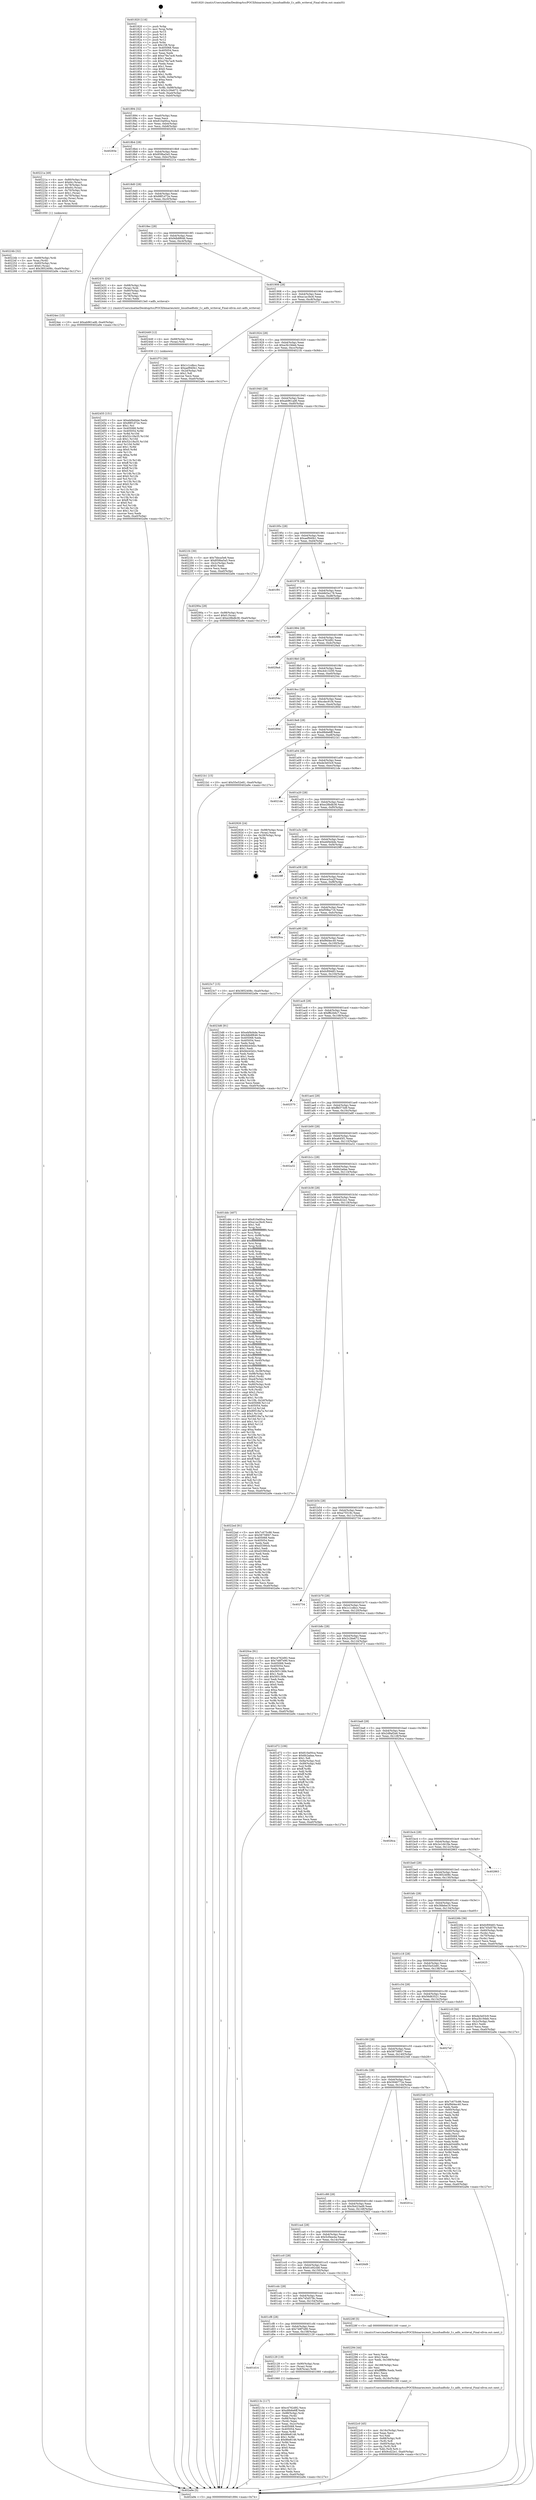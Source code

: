 digraph "0x401820" {
  label = "0x401820 (/mnt/c/Users/mathe/Desktop/tcc/POCII/binaries/extr_linuxfsadfsdir_f.c_adfs_writeval_Final-ollvm.out::main(0))"
  labelloc = "t"
  node[shape=record]

  Entry [label="",width=0.3,height=0.3,shape=circle,fillcolor=black,style=filled]
  "0x401894" [label="{
     0x401894 [32]\l
     | [instrs]\l
     &nbsp;&nbsp;0x401894 \<+6\>: mov -0xa0(%rbp),%eax\l
     &nbsp;&nbsp;0x40189a \<+2\>: mov %eax,%ecx\l
     &nbsp;&nbsp;0x40189c \<+6\>: sub $0x810a00ca,%ecx\l
     &nbsp;&nbsp;0x4018a2 \<+6\>: mov %eax,-0xb4(%rbp)\l
     &nbsp;&nbsp;0x4018a8 \<+6\>: mov %ecx,-0xb8(%rbp)\l
     &nbsp;&nbsp;0x4018ae \<+6\>: je 000000000040293e \<main+0x111e\>\l
  }"]
  "0x40293e" [label="{
     0x40293e\l
  }", style=dashed]
  "0x4018b4" [label="{
     0x4018b4 [28]\l
     | [instrs]\l
     &nbsp;&nbsp;0x4018b4 \<+5\>: jmp 00000000004018b9 \<main+0x99\>\l
     &nbsp;&nbsp;0x4018b9 \<+6\>: mov -0xb4(%rbp),%eax\l
     &nbsp;&nbsp;0x4018bf \<+5\>: sub $0x859ba5a5,%eax\l
     &nbsp;&nbsp;0x4018c4 \<+6\>: mov %eax,-0xbc(%rbp)\l
     &nbsp;&nbsp;0x4018ca \<+6\>: je 000000000040221a \<main+0x9fa\>\l
  }"]
  Exit [label="",width=0.3,height=0.3,shape=circle,fillcolor=black,style=filled,peripheries=2]
  "0x40221a" [label="{
     0x40221a [49]\l
     | [instrs]\l
     &nbsp;&nbsp;0x40221a \<+4\>: mov -0x80(%rbp),%rax\l
     &nbsp;&nbsp;0x40221e \<+6\>: movl $0x64,(%rax)\l
     &nbsp;&nbsp;0x402224 \<+4\>: mov -0x78(%rbp),%rax\l
     &nbsp;&nbsp;0x402228 \<+6\>: movl $0x64,(%rax)\l
     &nbsp;&nbsp;0x40222e \<+4\>: mov -0x70(%rbp),%rax\l
     &nbsp;&nbsp;0x402232 \<+6\>: movl $0x1,(%rax)\l
     &nbsp;&nbsp;0x402238 \<+4\>: mov -0x70(%rbp),%rax\l
     &nbsp;&nbsp;0x40223c \<+3\>: movslq (%rax),%rax\l
     &nbsp;&nbsp;0x40223f \<+4\>: shl $0x0,%rax\l
     &nbsp;&nbsp;0x402243 \<+3\>: mov %rax,%rdi\l
     &nbsp;&nbsp;0x402246 \<+5\>: call 0000000000401050 \<malloc@plt\>\l
     | [calls]\l
     &nbsp;&nbsp;0x401050 \{1\} (unknown)\l
  }"]
  "0x4018d0" [label="{
     0x4018d0 [28]\l
     | [instrs]\l
     &nbsp;&nbsp;0x4018d0 \<+5\>: jmp 00000000004018d5 \<main+0xb5\>\l
     &nbsp;&nbsp;0x4018d5 \<+6\>: mov -0xb4(%rbp),%eax\l
     &nbsp;&nbsp;0x4018db \<+5\>: sub $0x88f1d72e,%eax\l
     &nbsp;&nbsp;0x4018e0 \<+6\>: mov %eax,-0xc0(%rbp)\l
     &nbsp;&nbsp;0x4018e6 \<+6\>: je 00000000004024ec \<main+0xccc\>\l
  }"]
  "0x402455" [label="{
     0x402455 [151]\l
     | [instrs]\l
     &nbsp;&nbsp;0x402455 \<+5\>: mov $0xebf4d4de,%edx\l
     &nbsp;&nbsp;0x40245a \<+5\>: mov $0x88f1d72e,%esi\l
     &nbsp;&nbsp;0x40245f \<+2\>: mov $0x1,%cl\l
     &nbsp;&nbsp;0x402461 \<+8\>: mov 0x405068,%r8d\l
     &nbsp;&nbsp;0x402469 \<+8\>: mov 0x405054,%r9d\l
     &nbsp;&nbsp;0x402471 \<+3\>: mov %r8d,%r10d\l
     &nbsp;&nbsp;0x402474 \<+7\>: sub $0x52c18a35,%r10d\l
     &nbsp;&nbsp;0x40247b \<+4\>: sub $0x1,%r10d\l
     &nbsp;&nbsp;0x40247f \<+7\>: add $0x52c18a35,%r10d\l
     &nbsp;&nbsp;0x402486 \<+4\>: imul %r10d,%r8d\l
     &nbsp;&nbsp;0x40248a \<+4\>: and $0x1,%r8d\l
     &nbsp;&nbsp;0x40248e \<+4\>: cmp $0x0,%r8d\l
     &nbsp;&nbsp;0x402492 \<+4\>: sete %r11b\l
     &nbsp;&nbsp;0x402496 \<+4\>: cmp $0xa,%r9d\l
     &nbsp;&nbsp;0x40249a \<+3\>: setl %bl\l
     &nbsp;&nbsp;0x40249d \<+3\>: mov %r11b,%r14b\l
     &nbsp;&nbsp;0x4024a0 \<+4\>: xor $0xff,%r14b\l
     &nbsp;&nbsp;0x4024a4 \<+3\>: mov %bl,%r15b\l
     &nbsp;&nbsp;0x4024a7 \<+4\>: xor $0xff,%r15b\l
     &nbsp;&nbsp;0x4024ab \<+3\>: xor $0x0,%cl\l
     &nbsp;&nbsp;0x4024ae \<+3\>: mov %r14b,%r12b\l
     &nbsp;&nbsp;0x4024b1 \<+4\>: and $0x0,%r12b\l
     &nbsp;&nbsp;0x4024b5 \<+3\>: and %cl,%r11b\l
     &nbsp;&nbsp;0x4024b8 \<+3\>: mov %r15b,%r13b\l
     &nbsp;&nbsp;0x4024bb \<+4\>: and $0x0,%r13b\l
     &nbsp;&nbsp;0x4024bf \<+2\>: and %cl,%bl\l
     &nbsp;&nbsp;0x4024c1 \<+3\>: or %r11b,%r12b\l
     &nbsp;&nbsp;0x4024c4 \<+3\>: or %bl,%r13b\l
     &nbsp;&nbsp;0x4024c7 \<+3\>: xor %r13b,%r12b\l
     &nbsp;&nbsp;0x4024ca \<+3\>: or %r15b,%r14b\l
     &nbsp;&nbsp;0x4024cd \<+4\>: xor $0xff,%r14b\l
     &nbsp;&nbsp;0x4024d1 \<+3\>: or $0x0,%cl\l
     &nbsp;&nbsp;0x4024d4 \<+3\>: and %cl,%r14b\l
     &nbsp;&nbsp;0x4024d7 \<+3\>: or %r14b,%r12b\l
     &nbsp;&nbsp;0x4024da \<+4\>: test $0x1,%r12b\l
     &nbsp;&nbsp;0x4024de \<+3\>: cmovne %esi,%edx\l
     &nbsp;&nbsp;0x4024e1 \<+6\>: mov %edx,-0xa0(%rbp)\l
     &nbsp;&nbsp;0x4024e7 \<+5\>: jmp 0000000000402a9e \<main+0x127e\>\l
  }"]
  "0x4024ec" [label="{
     0x4024ec [15]\l
     | [instrs]\l
     &nbsp;&nbsp;0x4024ec \<+10\>: movl $0xab961ad6,-0xa0(%rbp)\l
     &nbsp;&nbsp;0x4024f6 \<+5\>: jmp 0000000000402a9e \<main+0x127e\>\l
  }"]
  "0x4018ec" [label="{
     0x4018ec [28]\l
     | [instrs]\l
     &nbsp;&nbsp;0x4018ec \<+5\>: jmp 00000000004018f1 \<main+0xd1\>\l
     &nbsp;&nbsp;0x4018f1 \<+6\>: mov -0xb4(%rbp),%eax\l
     &nbsp;&nbsp;0x4018f7 \<+5\>: sub $0x9db8f646,%eax\l
     &nbsp;&nbsp;0x4018fc \<+6\>: mov %eax,-0xc4(%rbp)\l
     &nbsp;&nbsp;0x401902 \<+6\>: je 0000000000402431 \<main+0xc11\>\l
  }"]
  "0x402449" [label="{
     0x402449 [12]\l
     | [instrs]\l
     &nbsp;&nbsp;0x402449 \<+4\>: mov -0x68(%rbp),%rax\l
     &nbsp;&nbsp;0x40244d \<+3\>: mov (%rax),%rdi\l
     &nbsp;&nbsp;0x402450 \<+5\>: call 0000000000401030 \<free@plt\>\l
     | [calls]\l
     &nbsp;&nbsp;0x401030 \{1\} (unknown)\l
  }"]
  "0x402431" [label="{
     0x402431 [24]\l
     | [instrs]\l
     &nbsp;&nbsp;0x402431 \<+4\>: mov -0x68(%rbp),%rax\l
     &nbsp;&nbsp;0x402435 \<+3\>: mov (%rax),%rdi\l
     &nbsp;&nbsp;0x402438 \<+4\>: mov -0x80(%rbp),%rax\l
     &nbsp;&nbsp;0x40243c \<+2\>: mov (%rax),%esi\l
     &nbsp;&nbsp;0x40243e \<+4\>: mov -0x78(%rbp),%rax\l
     &nbsp;&nbsp;0x402442 \<+2\>: mov (%rax),%edx\l
     &nbsp;&nbsp;0x402444 \<+5\>: call 00000000004013e0 \<adfs_writeval\>\l
     | [calls]\l
     &nbsp;&nbsp;0x4013e0 \{1\} (/mnt/c/Users/mathe/Desktop/tcc/POCII/binaries/extr_linuxfsadfsdir_f.c_adfs_writeval_Final-ollvm.out::adfs_writeval)\l
  }"]
  "0x401908" [label="{
     0x401908 [28]\l
     | [instrs]\l
     &nbsp;&nbsp;0x401908 \<+5\>: jmp 000000000040190d \<main+0xed\>\l
     &nbsp;&nbsp;0x40190d \<+6\>: mov -0xb4(%rbp),%eax\l
     &nbsp;&nbsp;0x401913 \<+5\>: sub $0xa1ac3bc6,%eax\l
     &nbsp;&nbsp;0x401918 \<+6\>: mov %eax,-0xc8(%rbp)\l
     &nbsp;&nbsp;0x40191e \<+6\>: je 0000000000401f73 \<main+0x753\>\l
  }"]
  "0x4022c0" [label="{
     0x4022c0 [45]\l
     | [instrs]\l
     &nbsp;&nbsp;0x4022c0 \<+6\>: mov -0x16c(%rbp),%ecx\l
     &nbsp;&nbsp;0x4022c6 \<+3\>: imul %eax,%ecx\l
     &nbsp;&nbsp;0x4022c9 \<+3\>: mov %cl,%dil\l
     &nbsp;&nbsp;0x4022cc \<+4\>: mov -0x68(%rbp),%r8\l
     &nbsp;&nbsp;0x4022d0 \<+3\>: mov (%r8),%r8\l
     &nbsp;&nbsp;0x4022d3 \<+4\>: mov -0x60(%rbp),%r9\l
     &nbsp;&nbsp;0x4022d7 \<+3\>: movslq (%r9),%r9\l
     &nbsp;&nbsp;0x4022da \<+4\>: mov %dil,(%r8,%r9,1)\l
     &nbsp;&nbsp;0x4022de \<+10\>: movl $0x9cd22e1,-0xa0(%rbp)\l
     &nbsp;&nbsp;0x4022e8 \<+5\>: jmp 0000000000402a9e \<main+0x127e\>\l
  }"]
  "0x401f73" [label="{
     0x401f73 [30]\l
     | [instrs]\l
     &nbsp;&nbsp;0x401f73 \<+5\>: mov $0x1c1cdbcc,%eax\l
     &nbsp;&nbsp;0x401f78 \<+5\>: mov $0xaef940b1,%ecx\l
     &nbsp;&nbsp;0x401f7d \<+3\>: mov -0x2d(%rbp),%dl\l
     &nbsp;&nbsp;0x401f80 \<+3\>: test $0x1,%dl\l
     &nbsp;&nbsp;0x401f83 \<+3\>: cmovne %ecx,%eax\l
     &nbsp;&nbsp;0x401f86 \<+6\>: mov %eax,-0xa0(%rbp)\l
     &nbsp;&nbsp;0x401f8c \<+5\>: jmp 0000000000402a9e \<main+0x127e\>\l
  }"]
  "0x401924" [label="{
     0x401924 [28]\l
     | [instrs]\l
     &nbsp;&nbsp;0x401924 \<+5\>: jmp 0000000000401929 \<main+0x109\>\l
     &nbsp;&nbsp;0x401929 \<+6\>: mov -0xb4(%rbp),%eax\l
     &nbsp;&nbsp;0x40192f \<+5\>: sub $0xa3b19deb,%eax\l
     &nbsp;&nbsp;0x401934 \<+6\>: mov %eax,-0xcc(%rbp)\l
     &nbsp;&nbsp;0x40193a \<+6\>: je 00000000004021fc \<main+0x9dc\>\l
  }"]
  "0x402294" [label="{
     0x402294 [44]\l
     | [instrs]\l
     &nbsp;&nbsp;0x402294 \<+2\>: xor %ecx,%ecx\l
     &nbsp;&nbsp;0x402296 \<+5\>: mov $0x2,%edx\l
     &nbsp;&nbsp;0x40229b \<+6\>: mov %edx,-0x168(%rbp)\l
     &nbsp;&nbsp;0x4022a1 \<+1\>: cltd\l
     &nbsp;&nbsp;0x4022a2 \<+6\>: mov -0x168(%rbp),%esi\l
     &nbsp;&nbsp;0x4022a8 \<+2\>: idiv %esi\l
     &nbsp;&nbsp;0x4022aa \<+6\>: imul $0xfffffffe,%edx,%edx\l
     &nbsp;&nbsp;0x4022b0 \<+3\>: sub $0x1,%ecx\l
     &nbsp;&nbsp;0x4022b3 \<+2\>: sub %ecx,%edx\l
     &nbsp;&nbsp;0x4022b5 \<+6\>: mov %edx,-0x16c(%rbp)\l
     &nbsp;&nbsp;0x4022bb \<+5\>: call 0000000000401160 \<next_i\>\l
     | [calls]\l
     &nbsp;&nbsp;0x401160 \{1\} (/mnt/c/Users/mathe/Desktop/tcc/POCII/binaries/extr_linuxfsadfsdir_f.c_adfs_writeval_Final-ollvm.out::next_i)\l
  }"]
  "0x4021fc" [label="{
     0x4021fc [30]\l
     | [instrs]\l
     &nbsp;&nbsp;0x4021fc \<+5\>: mov $0x7bbca5e6,%eax\l
     &nbsp;&nbsp;0x402201 \<+5\>: mov $0x859ba5a5,%ecx\l
     &nbsp;&nbsp;0x402206 \<+3\>: mov -0x2c(%rbp),%edx\l
     &nbsp;&nbsp;0x402209 \<+3\>: cmp $0x0,%edx\l
     &nbsp;&nbsp;0x40220c \<+3\>: cmove %ecx,%eax\l
     &nbsp;&nbsp;0x40220f \<+6\>: mov %eax,-0xa0(%rbp)\l
     &nbsp;&nbsp;0x402215 \<+5\>: jmp 0000000000402a9e \<main+0x127e\>\l
  }"]
  "0x401940" [label="{
     0x401940 [28]\l
     | [instrs]\l
     &nbsp;&nbsp;0x401940 \<+5\>: jmp 0000000000401945 \<main+0x125\>\l
     &nbsp;&nbsp;0x401945 \<+6\>: mov -0xb4(%rbp),%eax\l
     &nbsp;&nbsp;0x40194b \<+5\>: sub $0xab961ad6,%eax\l
     &nbsp;&nbsp;0x401950 \<+6\>: mov %eax,-0xd0(%rbp)\l
     &nbsp;&nbsp;0x401956 \<+6\>: je 000000000040290a \<main+0x10ea\>\l
  }"]
  "0x40224b" [label="{
     0x40224b [32]\l
     | [instrs]\l
     &nbsp;&nbsp;0x40224b \<+4\>: mov -0x68(%rbp),%rdi\l
     &nbsp;&nbsp;0x40224f \<+3\>: mov %rax,(%rdi)\l
     &nbsp;&nbsp;0x402252 \<+4\>: mov -0x60(%rbp),%rax\l
     &nbsp;&nbsp;0x402256 \<+6\>: movl $0x0,(%rax)\l
     &nbsp;&nbsp;0x40225c \<+10\>: movl $0x3852408c,-0xa0(%rbp)\l
     &nbsp;&nbsp;0x402266 \<+5\>: jmp 0000000000402a9e \<main+0x127e\>\l
  }"]
  "0x40290a" [label="{
     0x40290a [28]\l
     | [instrs]\l
     &nbsp;&nbsp;0x40290a \<+7\>: mov -0x98(%rbp),%rax\l
     &nbsp;&nbsp;0x402911 \<+6\>: movl $0x0,(%rax)\l
     &nbsp;&nbsp;0x402917 \<+10\>: movl $0xe28bdb38,-0xa0(%rbp)\l
     &nbsp;&nbsp;0x402921 \<+5\>: jmp 0000000000402a9e \<main+0x127e\>\l
  }"]
  "0x40195c" [label="{
     0x40195c [28]\l
     | [instrs]\l
     &nbsp;&nbsp;0x40195c \<+5\>: jmp 0000000000401961 \<main+0x141\>\l
     &nbsp;&nbsp;0x401961 \<+6\>: mov -0xb4(%rbp),%eax\l
     &nbsp;&nbsp;0x401967 \<+5\>: sub $0xaef940b1,%eax\l
     &nbsp;&nbsp;0x40196c \<+6\>: mov %eax,-0xd4(%rbp)\l
     &nbsp;&nbsp;0x401972 \<+6\>: je 0000000000401f91 \<main+0x771\>\l
  }"]
  "0x40213c" [label="{
     0x40213c [117]\l
     | [instrs]\l
     &nbsp;&nbsp;0x40213c \<+5\>: mov $0xc4762d92,%ecx\l
     &nbsp;&nbsp;0x402141 \<+5\>: mov $0xd9b6e6ff,%edx\l
     &nbsp;&nbsp;0x402146 \<+7\>: mov -0x88(%rbp),%rdi\l
     &nbsp;&nbsp;0x40214d \<+2\>: mov %eax,(%rdi)\l
     &nbsp;&nbsp;0x40214f \<+7\>: mov -0x88(%rbp),%rdi\l
     &nbsp;&nbsp;0x402156 \<+2\>: mov (%rdi),%eax\l
     &nbsp;&nbsp;0x402158 \<+3\>: mov %eax,-0x2c(%rbp)\l
     &nbsp;&nbsp;0x40215b \<+7\>: mov 0x405068,%eax\l
     &nbsp;&nbsp;0x402162 \<+7\>: mov 0x405054,%esi\l
     &nbsp;&nbsp;0x402169 \<+3\>: mov %eax,%r8d\l
     &nbsp;&nbsp;0x40216c \<+7\>: add $0x86e8146,%r8d\l
     &nbsp;&nbsp;0x402173 \<+4\>: sub $0x1,%r8d\l
     &nbsp;&nbsp;0x402177 \<+7\>: sub $0x86e8146,%r8d\l
     &nbsp;&nbsp;0x40217e \<+4\>: imul %r8d,%eax\l
     &nbsp;&nbsp;0x402182 \<+3\>: and $0x1,%eax\l
     &nbsp;&nbsp;0x402185 \<+3\>: cmp $0x0,%eax\l
     &nbsp;&nbsp;0x402188 \<+4\>: sete %r9b\l
     &nbsp;&nbsp;0x40218c \<+3\>: cmp $0xa,%esi\l
     &nbsp;&nbsp;0x40218f \<+4\>: setl %r10b\l
     &nbsp;&nbsp;0x402193 \<+3\>: mov %r9b,%r11b\l
     &nbsp;&nbsp;0x402196 \<+3\>: and %r10b,%r11b\l
     &nbsp;&nbsp;0x402199 \<+3\>: xor %r10b,%r9b\l
     &nbsp;&nbsp;0x40219c \<+3\>: or %r9b,%r11b\l
     &nbsp;&nbsp;0x40219f \<+4\>: test $0x1,%r11b\l
     &nbsp;&nbsp;0x4021a3 \<+3\>: cmovne %edx,%ecx\l
     &nbsp;&nbsp;0x4021a6 \<+6\>: mov %ecx,-0xa0(%rbp)\l
     &nbsp;&nbsp;0x4021ac \<+5\>: jmp 0000000000402a9e \<main+0x127e\>\l
  }"]
  "0x401f91" [label="{
     0x401f91\l
  }", style=dashed]
  "0x401978" [label="{
     0x401978 [28]\l
     | [instrs]\l
     &nbsp;&nbsp;0x401978 \<+5\>: jmp 000000000040197d \<main+0x15d\>\l
     &nbsp;&nbsp;0x40197d \<+6\>: mov -0xb4(%rbp),%eax\l
     &nbsp;&nbsp;0x401983 \<+5\>: sub $0xb8d3a178,%eax\l
     &nbsp;&nbsp;0x401988 \<+6\>: mov %eax,-0xd8(%rbp)\l
     &nbsp;&nbsp;0x40198e \<+6\>: je 00000000004028fb \<main+0x10db\>\l
  }"]
  "0x401d14" [label="{
     0x401d14\l
  }", style=dashed]
  "0x4028fb" [label="{
     0x4028fb\l
  }", style=dashed]
  "0x401994" [label="{
     0x401994 [28]\l
     | [instrs]\l
     &nbsp;&nbsp;0x401994 \<+5\>: jmp 0000000000401999 \<main+0x179\>\l
     &nbsp;&nbsp;0x401999 \<+6\>: mov -0xb4(%rbp),%eax\l
     &nbsp;&nbsp;0x40199f \<+5\>: sub $0xc4762d92,%eax\l
     &nbsp;&nbsp;0x4019a4 \<+6\>: mov %eax,-0xdc(%rbp)\l
     &nbsp;&nbsp;0x4019aa \<+6\>: je 00000000004029a4 \<main+0x1184\>\l
  }"]
  "0x402129" [label="{
     0x402129 [19]\l
     | [instrs]\l
     &nbsp;&nbsp;0x402129 \<+7\>: mov -0x90(%rbp),%rax\l
     &nbsp;&nbsp;0x402130 \<+3\>: mov (%rax),%rax\l
     &nbsp;&nbsp;0x402133 \<+4\>: mov 0x8(%rax),%rdi\l
     &nbsp;&nbsp;0x402137 \<+5\>: call 0000000000401060 \<atoi@plt\>\l
     | [calls]\l
     &nbsp;&nbsp;0x401060 \{1\} (unknown)\l
  }"]
  "0x4029a4" [label="{
     0x4029a4\l
  }", style=dashed]
  "0x4019b0" [label="{
     0x4019b0 [28]\l
     | [instrs]\l
     &nbsp;&nbsp;0x4019b0 \<+5\>: jmp 00000000004019b5 \<main+0x195\>\l
     &nbsp;&nbsp;0x4019b5 \<+6\>: mov -0xb4(%rbp),%eax\l
     &nbsp;&nbsp;0x4019bb \<+5\>: sub $0xcb413200,%eax\l
     &nbsp;&nbsp;0x4019c0 \<+6\>: mov %eax,-0xe0(%rbp)\l
     &nbsp;&nbsp;0x4019c6 \<+6\>: je 000000000040254c \<main+0xd2c\>\l
  }"]
  "0x401cf8" [label="{
     0x401cf8 [28]\l
     | [instrs]\l
     &nbsp;&nbsp;0x401cf8 \<+5\>: jmp 0000000000401cfd \<main+0x4dd\>\l
     &nbsp;&nbsp;0x401cfd \<+6\>: mov -0xb4(%rbp),%eax\l
     &nbsp;&nbsp;0x401d03 \<+5\>: sub $0x748f7e90,%eax\l
     &nbsp;&nbsp;0x401d08 \<+6\>: mov %eax,-0x158(%rbp)\l
     &nbsp;&nbsp;0x401d0e \<+6\>: je 0000000000402129 \<main+0x909\>\l
  }"]
  "0x40254c" [label="{
     0x40254c\l
  }", style=dashed]
  "0x4019cc" [label="{
     0x4019cc [28]\l
     | [instrs]\l
     &nbsp;&nbsp;0x4019cc \<+5\>: jmp 00000000004019d1 \<main+0x1b1\>\l
     &nbsp;&nbsp;0x4019d1 \<+6\>: mov -0xb4(%rbp),%eax\l
     &nbsp;&nbsp;0x4019d7 \<+5\>: sub $0xcdec91f4,%eax\l
     &nbsp;&nbsp;0x4019dc \<+6\>: mov %eax,-0xe4(%rbp)\l
     &nbsp;&nbsp;0x4019e2 \<+6\>: je 000000000040280d \<main+0xfed\>\l
  }"]
  "0x40228f" [label="{
     0x40228f [5]\l
     | [instrs]\l
     &nbsp;&nbsp;0x40228f \<+5\>: call 0000000000401160 \<next_i\>\l
     | [calls]\l
     &nbsp;&nbsp;0x401160 \{1\} (/mnt/c/Users/mathe/Desktop/tcc/POCII/binaries/extr_linuxfsadfsdir_f.c_adfs_writeval_Final-ollvm.out::next_i)\l
  }"]
  "0x40280d" [label="{
     0x40280d\l
  }", style=dashed]
  "0x4019e8" [label="{
     0x4019e8 [28]\l
     | [instrs]\l
     &nbsp;&nbsp;0x4019e8 \<+5\>: jmp 00000000004019ed \<main+0x1cd\>\l
     &nbsp;&nbsp;0x4019ed \<+6\>: mov -0xb4(%rbp),%eax\l
     &nbsp;&nbsp;0x4019f3 \<+5\>: sub $0xd9b6e6ff,%eax\l
     &nbsp;&nbsp;0x4019f8 \<+6\>: mov %eax,-0xe8(%rbp)\l
     &nbsp;&nbsp;0x4019fe \<+6\>: je 00000000004021b1 \<main+0x991\>\l
  }"]
  "0x401cdc" [label="{
     0x401cdc [28]\l
     | [instrs]\l
     &nbsp;&nbsp;0x401cdc \<+5\>: jmp 0000000000401ce1 \<main+0x4c1\>\l
     &nbsp;&nbsp;0x401ce1 \<+6\>: mov -0xb4(%rbp),%eax\l
     &nbsp;&nbsp;0x401ce7 \<+5\>: sub $0x745d578c,%eax\l
     &nbsp;&nbsp;0x401cec \<+6\>: mov %eax,-0x154(%rbp)\l
     &nbsp;&nbsp;0x401cf2 \<+6\>: je 000000000040228f \<main+0xa6f\>\l
  }"]
  "0x4021b1" [label="{
     0x4021b1 [15]\l
     | [instrs]\l
     &nbsp;&nbsp;0x4021b1 \<+10\>: movl $0x55e52e81,-0xa0(%rbp)\l
     &nbsp;&nbsp;0x4021bb \<+5\>: jmp 0000000000402a9e \<main+0x127e\>\l
  }"]
  "0x401a04" [label="{
     0x401a04 [28]\l
     | [instrs]\l
     &nbsp;&nbsp;0x401a04 \<+5\>: jmp 0000000000401a09 \<main+0x1e9\>\l
     &nbsp;&nbsp;0x401a09 \<+6\>: mov -0xb4(%rbp),%eax\l
     &nbsp;&nbsp;0x401a0f \<+5\>: sub $0xde3e03c9,%eax\l
     &nbsp;&nbsp;0x401a14 \<+6\>: mov %eax,-0xec(%rbp)\l
     &nbsp;&nbsp;0x401a1a \<+6\>: je 00000000004021de \<main+0x9be\>\l
  }"]
  "0x402a5c" [label="{
     0x402a5c\l
  }", style=dashed]
  "0x4021de" [label="{
     0x4021de\l
  }", style=dashed]
  "0x401a20" [label="{
     0x401a20 [28]\l
     | [instrs]\l
     &nbsp;&nbsp;0x401a20 \<+5\>: jmp 0000000000401a25 \<main+0x205\>\l
     &nbsp;&nbsp;0x401a25 \<+6\>: mov -0xb4(%rbp),%eax\l
     &nbsp;&nbsp;0x401a2b \<+5\>: sub $0xe28bdb38,%eax\l
     &nbsp;&nbsp;0x401a30 \<+6\>: mov %eax,-0xf0(%rbp)\l
     &nbsp;&nbsp;0x401a36 \<+6\>: je 0000000000402926 \<main+0x1106\>\l
  }"]
  "0x401cc0" [label="{
     0x401cc0 [28]\l
     | [instrs]\l
     &nbsp;&nbsp;0x401cc0 \<+5\>: jmp 0000000000401cc5 \<main+0x4a5\>\l
     &nbsp;&nbsp;0x401cc5 \<+6\>: mov -0xb4(%rbp),%eax\l
     &nbsp;&nbsp;0x401ccb \<+5\>: sub $0x61e92cb8,%eax\l
     &nbsp;&nbsp;0x401cd0 \<+6\>: mov %eax,-0x150(%rbp)\l
     &nbsp;&nbsp;0x401cd6 \<+6\>: je 0000000000402a5c \<main+0x123c\>\l
  }"]
  "0x402926" [label="{
     0x402926 [24]\l
     | [instrs]\l
     &nbsp;&nbsp;0x402926 \<+7\>: mov -0x98(%rbp),%rax\l
     &nbsp;&nbsp;0x40292d \<+2\>: mov (%rax),%eax\l
     &nbsp;&nbsp;0x40292f \<+4\>: lea -0x28(%rbp),%rsp\l
     &nbsp;&nbsp;0x402933 \<+1\>: pop %rbx\l
     &nbsp;&nbsp;0x402934 \<+2\>: pop %r12\l
     &nbsp;&nbsp;0x402936 \<+2\>: pop %r13\l
     &nbsp;&nbsp;0x402938 \<+2\>: pop %r14\l
     &nbsp;&nbsp;0x40293a \<+2\>: pop %r15\l
     &nbsp;&nbsp;0x40293c \<+1\>: pop %rbp\l
     &nbsp;&nbsp;0x40293d \<+1\>: ret\l
  }"]
  "0x401a3c" [label="{
     0x401a3c [28]\l
     | [instrs]\l
     &nbsp;&nbsp;0x401a3c \<+5\>: jmp 0000000000401a41 \<main+0x221\>\l
     &nbsp;&nbsp;0x401a41 \<+6\>: mov -0xb4(%rbp),%eax\l
     &nbsp;&nbsp;0x401a47 \<+5\>: sub $0xebf4d4de,%eax\l
     &nbsp;&nbsp;0x401a4c \<+6\>: mov %eax,-0xf4(%rbp)\l
     &nbsp;&nbsp;0x401a52 \<+6\>: je 00000000004029ff \<main+0x11df\>\l
  }"]
  "0x4026d9" [label="{
     0x4026d9\l
  }", style=dashed]
  "0x4029ff" [label="{
     0x4029ff\l
  }", style=dashed]
  "0x401a58" [label="{
     0x401a58 [28]\l
     | [instrs]\l
     &nbsp;&nbsp;0x401a58 \<+5\>: jmp 0000000000401a5d \<main+0x23d\>\l
     &nbsp;&nbsp;0x401a5d \<+6\>: mov -0xb4(%rbp),%eax\l
     &nbsp;&nbsp;0x401a63 \<+5\>: sub $0xeca3ca2f,%eax\l
     &nbsp;&nbsp;0x401a68 \<+6\>: mov %eax,-0xf8(%rbp)\l
     &nbsp;&nbsp;0x401a6e \<+6\>: je 00000000004024fb \<main+0xcdb\>\l
  }"]
  "0x401ca4" [label="{
     0x401ca4 [28]\l
     | [instrs]\l
     &nbsp;&nbsp;0x401ca4 \<+5\>: jmp 0000000000401ca9 \<main+0x489\>\l
     &nbsp;&nbsp;0x401ca9 \<+6\>: mov -0xb4(%rbp),%eax\l
     &nbsp;&nbsp;0x401caf \<+5\>: sub $0x5cf4ee4a,%eax\l
     &nbsp;&nbsp;0x401cb4 \<+6\>: mov %eax,-0x14c(%rbp)\l
     &nbsp;&nbsp;0x401cba \<+6\>: je 00000000004026d9 \<main+0xeb9\>\l
  }"]
  "0x4024fb" [label="{
     0x4024fb\l
  }", style=dashed]
  "0x401a74" [label="{
     0x401a74 [28]\l
     | [instrs]\l
     &nbsp;&nbsp;0x401a74 \<+5\>: jmp 0000000000401a79 \<main+0x259\>\l
     &nbsp;&nbsp;0x401a79 \<+6\>: mov -0xb4(%rbp),%eax\l
     &nbsp;&nbsp;0x401a7f \<+5\>: sub $0xf59ba716,%eax\l
     &nbsp;&nbsp;0x401a84 \<+6\>: mov %eax,-0xfc(%rbp)\l
     &nbsp;&nbsp;0x401a8a \<+6\>: je 00000000004025ca \<main+0xdaa\>\l
  }"]
  "0x402983" [label="{
     0x402983\l
  }", style=dashed]
  "0x4025ca" [label="{
     0x4025ca\l
  }", style=dashed]
  "0x401a90" [label="{
     0x401a90 [28]\l
     | [instrs]\l
     &nbsp;&nbsp;0x401a90 \<+5\>: jmp 0000000000401a95 \<main+0x275\>\l
     &nbsp;&nbsp;0x401a95 \<+6\>: mov -0xb4(%rbp),%eax\l
     &nbsp;&nbsp;0x401a9b \<+5\>: sub $0xf9d4ec40,%eax\l
     &nbsp;&nbsp;0x401aa0 \<+6\>: mov %eax,-0x100(%rbp)\l
     &nbsp;&nbsp;0x401aa6 \<+6\>: je 00000000004023c7 \<main+0xba7\>\l
  }"]
  "0x401c88" [label="{
     0x401c88 [28]\l
     | [instrs]\l
     &nbsp;&nbsp;0x401c88 \<+5\>: jmp 0000000000401c8d \<main+0x46d\>\l
     &nbsp;&nbsp;0x401c8d \<+6\>: mov -0xb4(%rbp),%eax\l
     &nbsp;&nbsp;0x401c93 \<+5\>: sub $0x5b423ad9,%eax\l
     &nbsp;&nbsp;0x401c98 \<+6\>: mov %eax,-0x148(%rbp)\l
     &nbsp;&nbsp;0x401c9e \<+6\>: je 0000000000402983 \<main+0x1163\>\l
  }"]
  "0x4023c7" [label="{
     0x4023c7 [15]\l
     | [instrs]\l
     &nbsp;&nbsp;0x4023c7 \<+10\>: movl $0x3852408c,-0xa0(%rbp)\l
     &nbsp;&nbsp;0x4023d1 \<+5\>: jmp 0000000000402a9e \<main+0x127e\>\l
  }"]
  "0x401aac" [label="{
     0x401aac [28]\l
     | [instrs]\l
     &nbsp;&nbsp;0x401aac \<+5\>: jmp 0000000000401ab1 \<main+0x291\>\l
     &nbsp;&nbsp;0x401ab1 \<+6\>: mov -0xb4(%rbp),%eax\l
     &nbsp;&nbsp;0x401ab7 \<+5\>: sub $0xfcf09483,%eax\l
     &nbsp;&nbsp;0x401abc \<+6\>: mov %eax,-0x104(%rbp)\l
     &nbsp;&nbsp;0x401ac2 \<+6\>: je 00000000004023d6 \<main+0xbb6\>\l
  }"]
  "0x40201a" [label="{
     0x40201a\l
  }", style=dashed]
  "0x4023d6" [label="{
     0x4023d6 [91]\l
     | [instrs]\l
     &nbsp;&nbsp;0x4023d6 \<+5\>: mov $0xebf4d4de,%eax\l
     &nbsp;&nbsp;0x4023db \<+5\>: mov $0x9db8f646,%ecx\l
     &nbsp;&nbsp;0x4023e0 \<+7\>: mov 0x405068,%edx\l
     &nbsp;&nbsp;0x4023e7 \<+7\>: mov 0x405054,%esi\l
     &nbsp;&nbsp;0x4023ee \<+2\>: mov %edx,%edi\l
     &nbsp;&nbsp;0x4023f0 \<+6\>: add $0x9dcb5d2c,%edi\l
     &nbsp;&nbsp;0x4023f6 \<+3\>: sub $0x1,%edi\l
     &nbsp;&nbsp;0x4023f9 \<+6\>: sub $0x9dcb5d2c,%edi\l
     &nbsp;&nbsp;0x4023ff \<+3\>: imul %edi,%edx\l
     &nbsp;&nbsp;0x402402 \<+3\>: and $0x1,%edx\l
     &nbsp;&nbsp;0x402405 \<+3\>: cmp $0x0,%edx\l
     &nbsp;&nbsp;0x402408 \<+4\>: sete %r8b\l
     &nbsp;&nbsp;0x40240c \<+3\>: cmp $0xa,%esi\l
     &nbsp;&nbsp;0x40240f \<+4\>: setl %r9b\l
     &nbsp;&nbsp;0x402413 \<+3\>: mov %r8b,%r10b\l
     &nbsp;&nbsp;0x402416 \<+3\>: and %r9b,%r10b\l
     &nbsp;&nbsp;0x402419 \<+3\>: xor %r9b,%r8b\l
     &nbsp;&nbsp;0x40241c \<+3\>: or %r8b,%r10b\l
     &nbsp;&nbsp;0x40241f \<+4\>: test $0x1,%r10b\l
     &nbsp;&nbsp;0x402423 \<+3\>: cmovne %ecx,%eax\l
     &nbsp;&nbsp;0x402426 \<+6\>: mov %eax,-0xa0(%rbp)\l
     &nbsp;&nbsp;0x40242c \<+5\>: jmp 0000000000402a9e \<main+0x127e\>\l
  }"]
  "0x401ac8" [label="{
     0x401ac8 [28]\l
     | [instrs]\l
     &nbsp;&nbsp;0x401ac8 \<+5\>: jmp 0000000000401acd \<main+0x2ad\>\l
     &nbsp;&nbsp;0x401acd \<+6\>: mov -0xb4(%rbp),%eax\l
     &nbsp;&nbsp;0x401ad3 \<+5\>: sub $0xffb2b6c7,%eax\l
     &nbsp;&nbsp;0x401ad8 \<+6\>: mov %eax,-0x108(%rbp)\l
     &nbsp;&nbsp;0x401ade \<+6\>: je 0000000000402570 \<main+0xd50\>\l
  }"]
  "0x401c6c" [label="{
     0x401c6c [28]\l
     | [instrs]\l
     &nbsp;&nbsp;0x401c6c \<+5\>: jmp 0000000000401c71 \<main+0x451\>\l
     &nbsp;&nbsp;0x401c71 \<+6\>: mov -0xb4(%rbp),%eax\l
     &nbsp;&nbsp;0x401c77 \<+5\>: sub $0x5946772e,%eax\l
     &nbsp;&nbsp;0x401c7c \<+6\>: mov %eax,-0x144(%rbp)\l
     &nbsp;&nbsp;0x401c82 \<+6\>: je 000000000040201a \<main+0x7fa\>\l
  }"]
  "0x402570" [label="{
     0x402570\l
  }", style=dashed]
  "0x401ae4" [label="{
     0x401ae4 [28]\l
     | [instrs]\l
     &nbsp;&nbsp;0x401ae4 \<+5\>: jmp 0000000000401ae9 \<main+0x2c9\>\l
     &nbsp;&nbsp;0x401ae9 \<+6\>: mov -0xb4(%rbp),%eax\l
     &nbsp;&nbsp;0x401aef \<+5\>: sub $0xffd373d9,%eax\l
     &nbsp;&nbsp;0x401af4 \<+6\>: mov %eax,-0x10c(%rbp)\l
     &nbsp;&nbsp;0x401afa \<+6\>: je 0000000000402a8f \<main+0x126f\>\l
  }"]
  "0x402348" [label="{
     0x402348 [127]\l
     | [instrs]\l
     &nbsp;&nbsp;0x402348 \<+5\>: mov $0x7c675c86,%eax\l
     &nbsp;&nbsp;0x40234d \<+5\>: mov $0xf9d4ec40,%ecx\l
     &nbsp;&nbsp;0x402352 \<+2\>: xor %edx,%edx\l
     &nbsp;&nbsp;0x402354 \<+4\>: mov -0x60(%rbp),%rsi\l
     &nbsp;&nbsp;0x402358 \<+2\>: mov (%rsi),%edi\l
     &nbsp;&nbsp;0x40235a \<+3\>: mov %edx,%r8d\l
     &nbsp;&nbsp;0x40235d \<+3\>: sub %edi,%r8d\l
     &nbsp;&nbsp;0x402360 \<+2\>: mov %edx,%edi\l
     &nbsp;&nbsp;0x402362 \<+3\>: sub $0x1,%edi\l
     &nbsp;&nbsp;0x402365 \<+3\>: add %edi,%r8d\l
     &nbsp;&nbsp;0x402368 \<+3\>: sub %r8d,%edx\l
     &nbsp;&nbsp;0x40236b \<+4\>: mov -0x60(%rbp),%rsi\l
     &nbsp;&nbsp;0x40236f \<+2\>: mov %edx,(%rsi)\l
     &nbsp;&nbsp;0x402371 \<+7\>: mov 0x405068,%edx\l
     &nbsp;&nbsp;0x402378 \<+7\>: mov 0x405054,%edi\l
     &nbsp;&nbsp;0x40237f \<+3\>: mov %edx,%r8d\l
     &nbsp;&nbsp;0x402382 \<+7\>: add $0xdd344f0c,%r8d\l
     &nbsp;&nbsp;0x402389 \<+4\>: sub $0x1,%r8d\l
     &nbsp;&nbsp;0x40238d \<+7\>: sub $0xdd344f0c,%r8d\l
     &nbsp;&nbsp;0x402394 \<+4\>: imul %r8d,%edx\l
     &nbsp;&nbsp;0x402398 \<+3\>: and $0x1,%edx\l
     &nbsp;&nbsp;0x40239b \<+3\>: cmp $0x0,%edx\l
     &nbsp;&nbsp;0x40239e \<+4\>: sete %r9b\l
     &nbsp;&nbsp;0x4023a2 \<+3\>: cmp $0xa,%edi\l
     &nbsp;&nbsp;0x4023a5 \<+4\>: setl %r10b\l
     &nbsp;&nbsp;0x4023a9 \<+3\>: mov %r9b,%r11b\l
     &nbsp;&nbsp;0x4023ac \<+3\>: and %r10b,%r11b\l
     &nbsp;&nbsp;0x4023af \<+3\>: xor %r10b,%r9b\l
     &nbsp;&nbsp;0x4023b2 \<+3\>: or %r9b,%r11b\l
     &nbsp;&nbsp;0x4023b5 \<+4\>: test $0x1,%r11b\l
     &nbsp;&nbsp;0x4023b9 \<+3\>: cmovne %ecx,%eax\l
     &nbsp;&nbsp;0x4023bc \<+6\>: mov %eax,-0xa0(%rbp)\l
     &nbsp;&nbsp;0x4023c2 \<+5\>: jmp 0000000000402a9e \<main+0x127e\>\l
  }"]
  "0x402a8f" [label="{
     0x402a8f\l
  }", style=dashed]
  "0x401b00" [label="{
     0x401b00 [28]\l
     | [instrs]\l
     &nbsp;&nbsp;0x401b00 \<+5\>: jmp 0000000000401b05 \<main+0x2e5\>\l
     &nbsp;&nbsp;0x401b05 \<+6\>: mov -0xb4(%rbp),%eax\l
     &nbsp;&nbsp;0x401b0b \<+5\>: sub $0xa645f1,%eax\l
     &nbsp;&nbsp;0x401b10 \<+6\>: mov %eax,-0x110(%rbp)\l
     &nbsp;&nbsp;0x401b16 \<+6\>: je 0000000000402a32 \<main+0x1212\>\l
  }"]
  "0x401c50" [label="{
     0x401c50 [28]\l
     | [instrs]\l
     &nbsp;&nbsp;0x401c50 \<+5\>: jmp 0000000000401c55 \<main+0x435\>\l
     &nbsp;&nbsp;0x401c55 \<+6\>: mov -0xb4(%rbp),%eax\l
     &nbsp;&nbsp;0x401c5b \<+5\>: sub $0x58758f47,%eax\l
     &nbsp;&nbsp;0x401c60 \<+6\>: mov %eax,-0x140(%rbp)\l
     &nbsp;&nbsp;0x401c66 \<+6\>: je 0000000000402348 \<main+0xb28\>\l
  }"]
  "0x402a32" [label="{
     0x402a32\l
  }", style=dashed]
  "0x401b1c" [label="{
     0x401b1c [28]\l
     | [instrs]\l
     &nbsp;&nbsp;0x401b1c \<+5\>: jmp 0000000000401b21 \<main+0x301\>\l
     &nbsp;&nbsp;0x401b21 \<+6\>: mov -0xb4(%rbp),%eax\l
     &nbsp;&nbsp;0x401b27 \<+5\>: sub $0x6b2adaa,%eax\l
     &nbsp;&nbsp;0x401b2c \<+6\>: mov %eax,-0x114(%rbp)\l
     &nbsp;&nbsp;0x401b32 \<+6\>: je 0000000000401ddc \<main+0x5bc\>\l
  }"]
  "0x4027ef" [label="{
     0x4027ef\l
  }", style=dashed]
  "0x401ddc" [label="{
     0x401ddc [407]\l
     | [instrs]\l
     &nbsp;&nbsp;0x401ddc \<+5\>: mov $0x810a00ca,%eax\l
     &nbsp;&nbsp;0x401de1 \<+5\>: mov $0xa1ac3bc6,%ecx\l
     &nbsp;&nbsp;0x401de6 \<+2\>: mov $0x1,%dl\l
     &nbsp;&nbsp;0x401de8 \<+3\>: mov %rsp,%rsi\l
     &nbsp;&nbsp;0x401deb \<+4\>: add $0xfffffffffffffff0,%rsi\l
     &nbsp;&nbsp;0x401def \<+3\>: mov %rsi,%rsp\l
     &nbsp;&nbsp;0x401df2 \<+7\>: mov %rsi,-0x98(%rbp)\l
     &nbsp;&nbsp;0x401df9 \<+3\>: mov %rsp,%rsi\l
     &nbsp;&nbsp;0x401dfc \<+4\>: add $0xfffffffffffffff0,%rsi\l
     &nbsp;&nbsp;0x401e00 \<+3\>: mov %rsi,%rsp\l
     &nbsp;&nbsp;0x401e03 \<+3\>: mov %rsp,%rdi\l
     &nbsp;&nbsp;0x401e06 \<+4\>: add $0xfffffffffffffff0,%rdi\l
     &nbsp;&nbsp;0x401e0a \<+3\>: mov %rdi,%rsp\l
     &nbsp;&nbsp;0x401e0d \<+7\>: mov %rdi,-0x90(%rbp)\l
     &nbsp;&nbsp;0x401e14 \<+3\>: mov %rsp,%rdi\l
     &nbsp;&nbsp;0x401e17 \<+4\>: add $0xfffffffffffffff0,%rdi\l
     &nbsp;&nbsp;0x401e1b \<+3\>: mov %rdi,%rsp\l
     &nbsp;&nbsp;0x401e1e \<+7\>: mov %rdi,-0x88(%rbp)\l
     &nbsp;&nbsp;0x401e25 \<+3\>: mov %rsp,%rdi\l
     &nbsp;&nbsp;0x401e28 \<+4\>: add $0xfffffffffffffff0,%rdi\l
     &nbsp;&nbsp;0x401e2c \<+3\>: mov %rdi,%rsp\l
     &nbsp;&nbsp;0x401e2f \<+4\>: mov %rdi,-0x80(%rbp)\l
     &nbsp;&nbsp;0x401e33 \<+3\>: mov %rsp,%rdi\l
     &nbsp;&nbsp;0x401e36 \<+4\>: add $0xfffffffffffffff0,%rdi\l
     &nbsp;&nbsp;0x401e3a \<+3\>: mov %rdi,%rsp\l
     &nbsp;&nbsp;0x401e3d \<+4\>: mov %rdi,-0x78(%rbp)\l
     &nbsp;&nbsp;0x401e41 \<+3\>: mov %rsp,%rdi\l
     &nbsp;&nbsp;0x401e44 \<+4\>: add $0xfffffffffffffff0,%rdi\l
     &nbsp;&nbsp;0x401e48 \<+3\>: mov %rdi,%rsp\l
     &nbsp;&nbsp;0x401e4b \<+4\>: mov %rdi,-0x70(%rbp)\l
     &nbsp;&nbsp;0x401e4f \<+3\>: mov %rsp,%rdi\l
     &nbsp;&nbsp;0x401e52 \<+4\>: add $0xfffffffffffffff0,%rdi\l
     &nbsp;&nbsp;0x401e56 \<+3\>: mov %rdi,%rsp\l
     &nbsp;&nbsp;0x401e59 \<+4\>: mov %rdi,-0x68(%rbp)\l
     &nbsp;&nbsp;0x401e5d \<+3\>: mov %rsp,%rdi\l
     &nbsp;&nbsp;0x401e60 \<+4\>: add $0xfffffffffffffff0,%rdi\l
     &nbsp;&nbsp;0x401e64 \<+3\>: mov %rdi,%rsp\l
     &nbsp;&nbsp;0x401e67 \<+4\>: mov %rdi,-0x60(%rbp)\l
     &nbsp;&nbsp;0x401e6b \<+3\>: mov %rsp,%rdi\l
     &nbsp;&nbsp;0x401e6e \<+4\>: add $0xfffffffffffffff0,%rdi\l
     &nbsp;&nbsp;0x401e72 \<+3\>: mov %rdi,%rsp\l
     &nbsp;&nbsp;0x401e75 \<+4\>: mov %rdi,-0x58(%rbp)\l
     &nbsp;&nbsp;0x401e79 \<+3\>: mov %rsp,%rdi\l
     &nbsp;&nbsp;0x401e7c \<+4\>: add $0xfffffffffffffff0,%rdi\l
     &nbsp;&nbsp;0x401e80 \<+3\>: mov %rdi,%rsp\l
     &nbsp;&nbsp;0x401e83 \<+4\>: mov %rdi,-0x50(%rbp)\l
     &nbsp;&nbsp;0x401e87 \<+3\>: mov %rsp,%rdi\l
     &nbsp;&nbsp;0x401e8a \<+4\>: add $0xfffffffffffffff0,%rdi\l
     &nbsp;&nbsp;0x401e8e \<+3\>: mov %rdi,%rsp\l
     &nbsp;&nbsp;0x401e91 \<+4\>: mov %rdi,-0x48(%rbp)\l
     &nbsp;&nbsp;0x401e95 \<+3\>: mov %rsp,%rdi\l
     &nbsp;&nbsp;0x401e98 \<+4\>: add $0xfffffffffffffff0,%rdi\l
     &nbsp;&nbsp;0x401e9c \<+3\>: mov %rdi,%rsp\l
     &nbsp;&nbsp;0x401e9f \<+4\>: mov %rdi,-0x40(%rbp)\l
     &nbsp;&nbsp;0x401ea3 \<+3\>: mov %rsp,%rdi\l
     &nbsp;&nbsp;0x401ea6 \<+4\>: add $0xfffffffffffffff0,%rdi\l
     &nbsp;&nbsp;0x401eaa \<+3\>: mov %rdi,%rsp\l
     &nbsp;&nbsp;0x401ead \<+4\>: mov %rdi,-0x38(%rbp)\l
     &nbsp;&nbsp;0x401eb1 \<+7\>: mov -0x98(%rbp),%rdi\l
     &nbsp;&nbsp;0x401eb8 \<+6\>: movl $0x0,(%rdi)\l
     &nbsp;&nbsp;0x401ebe \<+7\>: mov -0xa4(%rbp),%r8d\l
     &nbsp;&nbsp;0x401ec5 \<+3\>: mov %r8d,(%rsi)\l
     &nbsp;&nbsp;0x401ec8 \<+7\>: mov -0x90(%rbp),%rdi\l
     &nbsp;&nbsp;0x401ecf \<+7\>: mov -0xb0(%rbp),%r9\l
     &nbsp;&nbsp;0x401ed6 \<+3\>: mov %r9,(%rdi)\l
     &nbsp;&nbsp;0x401ed9 \<+3\>: cmpl $0x2,(%rsi)\l
     &nbsp;&nbsp;0x401edc \<+4\>: setne %r10b\l
     &nbsp;&nbsp;0x401ee0 \<+4\>: and $0x1,%r10b\l
     &nbsp;&nbsp;0x401ee4 \<+4\>: mov %r10b,-0x2d(%rbp)\l
     &nbsp;&nbsp;0x401ee8 \<+8\>: mov 0x405068,%r11d\l
     &nbsp;&nbsp;0x401ef0 \<+7\>: mov 0x405054,%ebx\l
     &nbsp;&nbsp;0x401ef7 \<+3\>: mov %r11d,%r14d\l
     &nbsp;&nbsp;0x401efa \<+7\>: add $0x89518a7a,%r14d\l
     &nbsp;&nbsp;0x401f01 \<+4\>: sub $0x1,%r14d\l
     &nbsp;&nbsp;0x401f05 \<+7\>: sub $0x89518a7a,%r14d\l
     &nbsp;&nbsp;0x401f0c \<+4\>: imul %r14d,%r11d\l
     &nbsp;&nbsp;0x401f10 \<+4\>: and $0x1,%r11d\l
     &nbsp;&nbsp;0x401f14 \<+4\>: cmp $0x0,%r11d\l
     &nbsp;&nbsp;0x401f18 \<+4\>: sete %r10b\l
     &nbsp;&nbsp;0x401f1c \<+3\>: cmp $0xa,%ebx\l
     &nbsp;&nbsp;0x401f1f \<+4\>: setl %r15b\l
     &nbsp;&nbsp;0x401f23 \<+3\>: mov %r10b,%r12b\l
     &nbsp;&nbsp;0x401f26 \<+4\>: xor $0xff,%r12b\l
     &nbsp;&nbsp;0x401f2a \<+3\>: mov %r15b,%r13b\l
     &nbsp;&nbsp;0x401f2d \<+4\>: xor $0xff,%r13b\l
     &nbsp;&nbsp;0x401f31 \<+3\>: xor $0x1,%dl\l
     &nbsp;&nbsp;0x401f34 \<+3\>: mov %r12b,%sil\l
     &nbsp;&nbsp;0x401f37 \<+4\>: and $0xff,%sil\l
     &nbsp;&nbsp;0x401f3b \<+3\>: and %dl,%r10b\l
     &nbsp;&nbsp;0x401f3e \<+3\>: mov %r13b,%dil\l
     &nbsp;&nbsp;0x401f41 \<+4\>: and $0xff,%dil\l
     &nbsp;&nbsp;0x401f45 \<+3\>: and %dl,%r15b\l
     &nbsp;&nbsp;0x401f48 \<+3\>: or %r10b,%sil\l
     &nbsp;&nbsp;0x401f4b \<+3\>: or %r15b,%dil\l
     &nbsp;&nbsp;0x401f4e \<+3\>: xor %dil,%sil\l
     &nbsp;&nbsp;0x401f51 \<+3\>: or %r13b,%r12b\l
     &nbsp;&nbsp;0x401f54 \<+4\>: xor $0xff,%r12b\l
     &nbsp;&nbsp;0x401f58 \<+3\>: or $0x1,%dl\l
     &nbsp;&nbsp;0x401f5b \<+3\>: and %dl,%r12b\l
     &nbsp;&nbsp;0x401f5e \<+3\>: or %r12b,%sil\l
     &nbsp;&nbsp;0x401f61 \<+4\>: test $0x1,%sil\l
     &nbsp;&nbsp;0x401f65 \<+3\>: cmovne %ecx,%eax\l
     &nbsp;&nbsp;0x401f68 \<+6\>: mov %eax,-0xa0(%rbp)\l
     &nbsp;&nbsp;0x401f6e \<+5\>: jmp 0000000000402a9e \<main+0x127e\>\l
  }"]
  "0x401b38" [label="{
     0x401b38 [28]\l
     | [instrs]\l
     &nbsp;&nbsp;0x401b38 \<+5\>: jmp 0000000000401b3d \<main+0x31d\>\l
     &nbsp;&nbsp;0x401b3d \<+6\>: mov -0xb4(%rbp),%eax\l
     &nbsp;&nbsp;0x401b43 \<+5\>: sub $0x9cd22e1,%eax\l
     &nbsp;&nbsp;0x401b48 \<+6\>: mov %eax,-0x118(%rbp)\l
     &nbsp;&nbsp;0x401b4e \<+6\>: je 00000000004022ed \<main+0xacd\>\l
  }"]
  "0x401c34" [label="{
     0x401c34 [28]\l
     | [instrs]\l
     &nbsp;&nbsp;0x401c34 \<+5\>: jmp 0000000000401c39 \<main+0x419\>\l
     &nbsp;&nbsp;0x401c39 \<+6\>: mov -0xb4(%rbp),%eax\l
     &nbsp;&nbsp;0x401c3f \<+5\>: sub $0x56d63521,%eax\l
     &nbsp;&nbsp;0x401c44 \<+6\>: mov %eax,-0x13c(%rbp)\l
     &nbsp;&nbsp;0x401c4a \<+6\>: je 00000000004027ef \<main+0xfcf\>\l
  }"]
  "0x4022ed" [label="{
     0x4022ed [91]\l
     | [instrs]\l
     &nbsp;&nbsp;0x4022ed \<+5\>: mov $0x7c675c86,%eax\l
     &nbsp;&nbsp;0x4022f2 \<+5\>: mov $0x58758f47,%ecx\l
     &nbsp;&nbsp;0x4022f7 \<+7\>: mov 0x405068,%edx\l
     &nbsp;&nbsp;0x4022fe \<+7\>: mov 0x405054,%esi\l
     &nbsp;&nbsp;0x402305 \<+2\>: mov %edx,%edi\l
     &nbsp;&nbsp;0x402307 \<+6\>: add $0xd3390cb,%edi\l
     &nbsp;&nbsp;0x40230d \<+3\>: sub $0x1,%edi\l
     &nbsp;&nbsp;0x402310 \<+6\>: sub $0xd3390cb,%edi\l
     &nbsp;&nbsp;0x402316 \<+3\>: imul %edi,%edx\l
     &nbsp;&nbsp;0x402319 \<+3\>: and $0x1,%edx\l
     &nbsp;&nbsp;0x40231c \<+3\>: cmp $0x0,%edx\l
     &nbsp;&nbsp;0x40231f \<+4\>: sete %r8b\l
     &nbsp;&nbsp;0x402323 \<+3\>: cmp $0xa,%esi\l
     &nbsp;&nbsp;0x402326 \<+4\>: setl %r9b\l
     &nbsp;&nbsp;0x40232a \<+3\>: mov %r8b,%r10b\l
     &nbsp;&nbsp;0x40232d \<+3\>: and %r9b,%r10b\l
     &nbsp;&nbsp;0x402330 \<+3\>: xor %r9b,%r8b\l
     &nbsp;&nbsp;0x402333 \<+3\>: or %r8b,%r10b\l
     &nbsp;&nbsp;0x402336 \<+4\>: test $0x1,%r10b\l
     &nbsp;&nbsp;0x40233a \<+3\>: cmovne %ecx,%eax\l
     &nbsp;&nbsp;0x40233d \<+6\>: mov %eax,-0xa0(%rbp)\l
     &nbsp;&nbsp;0x402343 \<+5\>: jmp 0000000000402a9e \<main+0x127e\>\l
  }"]
  "0x401b54" [label="{
     0x401b54 [28]\l
     | [instrs]\l
     &nbsp;&nbsp;0x401b54 \<+5\>: jmp 0000000000401b59 \<main+0x339\>\l
     &nbsp;&nbsp;0x401b59 \<+6\>: mov -0xb4(%rbp),%eax\l
     &nbsp;&nbsp;0x401b5f \<+5\>: sub $0xa75519c,%eax\l
     &nbsp;&nbsp;0x401b64 \<+6\>: mov %eax,-0x11c(%rbp)\l
     &nbsp;&nbsp;0x401b6a \<+6\>: je 0000000000402734 \<main+0xf14\>\l
  }"]
  "0x4021c0" [label="{
     0x4021c0 [30]\l
     | [instrs]\l
     &nbsp;&nbsp;0x4021c0 \<+5\>: mov $0xde3e03c9,%eax\l
     &nbsp;&nbsp;0x4021c5 \<+5\>: mov $0xa3b19deb,%ecx\l
     &nbsp;&nbsp;0x4021ca \<+3\>: mov -0x2c(%rbp),%edx\l
     &nbsp;&nbsp;0x4021cd \<+3\>: cmp $0x1,%edx\l
     &nbsp;&nbsp;0x4021d0 \<+3\>: cmovl %ecx,%eax\l
     &nbsp;&nbsp;0x4021d3 \<+6\>: mov %eax,-0xa0(%rbp)\l
     &nbsp;&nbsp;0x4021d9 \<+5\>: jmp 0000000000402a9e \<main+0x127e\>\l
  }"]
  "0x402734" [label="{
     0x402734\l
  }", style=dashed]
  "0x401b70" [label="{
     0x401b70 [28]\l
     | [instrs]\l
     &nbsp;&nbsp;0x401b70 \<+5\>: jmp 0000000000401b75 \<main+0x355\>\l
     &nbsp;&nbsp;0x401b75 \<+6\>: mov -0xb4(%rbp),%eax\l
     &nbsp;&nbsp;0x401b7b \<+5\>: sub $0x1c1cdbcc,%eax\l
     &nbsp;&nbsp;0x401b80 \<+6\>: mov %eax,-0x120(%rbp)\l
     &nbsp;&nbsp;0x401b86 \<+6\>: je 00000000004020ce \<main+0x8ae\>\l
  }"]
  "0x401c18" [label="{
     0x401c18 [28]\l
     | [instrs]\l
     &nbsp;&nbsp;0x401c18 \<+5\>: jmp 0000000000401c1d \<main+0x3fd\>\l
     &nbsp;&nbsp;0x401c1d \<+6\>: mov -0xb4(%rbp),%eax\l
     &nbsp;&nbsp;0x401c23 \<+5\>: sub $0x55e52e81,%eax\l
     &nbsp;&nbsp;0x401c28 \<+6\>: mov %eax,-0x138(%rbp)\l
     &nbsp;&nbsp;0x401c2e \<+6\>: je 00000000004021c0 \<main+0x9a0\>\l
  }"]
  "0x4020ce" [label="{
     0x4020ce [91]\l
     | [instrs]\l
     &nbsp;&nbsp;0x4020ce \<+5\>: mov $0xc4762d92,%eax\l
     &nbsp;&nbsp;0x4020d3 \<+5\>: mov $0x748f7e90,%ecx\l
     &nbsp;&nbsp;0x4020d8 \<+7\>: mov 0x405068,%edx\l
     &nbsp;&nbsp;0x4020df \<+7\>: mov 0x405054,%esi\l
     &nbsp;&nbsp;0x4020e6 \<+2\>: mov %edx,%edi\l
     &nbsp;&nbsp;0x4020e8 \<+6\>: sub $0x565136fe,%edi\l
     &nbsp;&nbsp;0x4020ee \<+3\>: sub $0x1,%edi\l
     &nbsp;&nbsp;0x4020f1 \<+6\>: add $0x565136fe,%edi\l
     &nbsp;&nbsp;0x4020f7 \<+3\>: imul %edi,%edx\l
     &nbsp;&nbsp;0x4020fa \<+3\>: and $0x1,%edx\l
     &nbsp;&nbsp;0x4020fd \<+3\>: cmp $0x0,%edx\l
     &nbsp;&nbsp;0x402100 \<+4\>: sete %r8b\l
     &nbsp;&nbsp;0x402104 \<+3\>: cmp $0xa,%esi\l
     &nbsp;&nbsp;0x402107 \<+4\>: setl %r9b\l
     &nbsp;&nbsp;0x40210b \<+3\>: mov %r8b,%r10b\l
     &nbsp;&nbsp;0x40210e \<+3\>: and %r9b,%r10b\l
     &nbsp;&nbsp;0x402111 \<+3\>: xor %r9b,%r8b\l
     &nbsp;&nbsp;0x402114 \<+3\>: or %r8b,%r10b\l
     &nbsp;&nbsp;0x402117 \<+4\>: test $0x1,%r10b\l
     &nbsp;&nbsp;0x40211b \<+3\>: cmovne %ecx,%eax\l
     &nbsp;&nbsp;0x40211e \<+6\>: mov %eax,-0xa0(%rbp)\l
     &nbsp;&nbsp;0x402124 \<+5\>: jmp 0000000000402a9e \<main+0x127e\>\l
  }"]
  "0x401b8c" [label="{
     0x401b8c [28]\l
     | [instrs]\l
     &nbsp;&nbsp;0x401b8c \<+5\>: jmp 0000000000401b91 \<main+0x371\>\l
     &nbsp;&nbsp;0x401b91 \<+6\>: mov -0xb4(%rbp),%eax\l
     &nbsp;&nbsp;0x401b97 \<+5\>: sub $0x2c26e672,%eax\l
     &nbsp;&nbsp;0x401b9c \<+6\>: mov %eax,-0x124(%rbp)\l
     &nbsp;&nbsp;0x401ba2 \<+6\>: je 0000000000401d72 \<main+0x552\>\l
  }"]
  "0x402625" [label="{
     0x402625\l
  }", style=dashed]
  "0x401d72" [label="{
     0x401d72 [106]\l
     | [instrs]\l
     &nbsp;&nbsp;0x401d72 \<+5\>: mov $0x810a00ca,%eax\l
     &nbsp;&nbsp;0x401d77 \<+5\>: mov $0x6b2adaa,%ecx\l
     &nbsp;&nbsp;0x401d7c \<+2\>: mov $0x1,%dl\l
     &nbsp;&nbsp;0x401d7e \<+7\>: mov -0x9a(%rbp),%sil\l
     &nbsp;&nbsp;0x401d85 \<+7\>: mov -0x99(%rbp),%dil\l
     &nbsp;&nbsp;0x401d8c \<+3\>: mov %sil,%r8b\l
     &nbsp;&nbsp;0x401d8f \<+4\>: xor $0xff,%r8b\l
     &nbsp;&nbsp;0x401d93 \<+3\>: mov %dil,%r9b\l
     &nbsp;&nbsp;0x401d96 \<+4\>: xor $0xff,%r9b\l
     &nbsp;&nbsp;0x401d9a \<+3\>: xor $0x1,%dl\l
     &nbsp;&nbsp;0x401d9d \<+3\>: mov %r8b,%r10b\l
     &nbsp;&nbsp;0x401da0 \<+4\>: and $0xff,%r10b\l
     &nbsp;&nbsp;0x401da4 \<+3\>: and %dl,%sil\l
     &nbsp;&nbsp;0x401da7 \<+3\>: mov %r9b,%r11b\l
     &nbsp;&nbsp;0x401daa \<+4\>: and $0xff,%r11b\l
     &nbsp;&nbsp;0x401dae \<+3\>: and %dl,%dil\l
     &nbsp;&nbsp;0x401db1 \<+3\>: or %sil,%r10b\l
     &nbsp;&nbsp;0x401db4 \<+3\>: or %dil,%r11b\l
     &nbsp;&nbsp;0x401db7 \<+3\>: xor %r11b,%r10b\l
     &nbsp;&nbsp;0x401dba \<+3\>: or %r9b,%r8b\l
     &nbsp;&nbsp;0x401dbd \<+4\>: xor $0xff,%r8b\l
     &nbsp;&nbsp;0x401dc1 \<+3\>: or $0x1,%dl\l
     &nbsp;&nbsp;0x401dc4 \<+3\>: and %dl,%r8b\l
     &nbsp;&nbsp;0x401dc7 \<+3\>: or %r8b,%r10b\l
     &nbsp;&nbsp;0x401dca \<+4\>: test $0x1,%r10b\l
     &nbsp;&nbsp;0x401dce \<+3\>: cmovne %ecx,%eax\l
     &nbsp;&nbsp;0x401dd1 \<+6\>: mov %eax,-0xa0(%rbp)\l
     &nbsp;&nbsp;0x401dd7 \<+5\>: jmp 0000000000402a9e \<main+0x127e\>\l
  }"]
  "0x401ba8" [label="{
     0x401ba8 [28]\l
     | [instrs]\l
     &nbsp;&nbsp;0x401ba8 \<+5\>: jmp 0000000000401bad \<main+0x38d\>\l
     &nbsp;&nbsp;0x401bad \<+6\>: mov -0xb4(%rbp),%eax\l
     &nbsp;&nbsp;0x401bb3 \<+5\>: sub $0x2d8af2e6,%eax\l
     &nbsp;&nbsp;0x401bb8 \<+6\>: mov %eax,-0x128(%rbp)\l
     &nbsp;&nbsp;0x401bbe \<+6\>: je 00000000004026ca \<main+0xeaa\>\l
  }"]
  "0x402a9e" [label="{
     0x402a9e [5]\l
     | [instrs]\l
     &nbsp;&nbsp;0x402a9e \<+5\>: jmp 0000000000401894 \<main+0x74\>\l
  }"]
  "0x401820" [label="{
     0x401820 [116]\l
     | [instrs]\l
     &nbsp;&nbsp;0x401820 \<+1\>: push %rbp\l
     &nbsp;&nbsp;0x401821 \<+3\>: mov %rsp,%rbp\l
     &nbsp;&nbsp;0x401824 \<+2\>: push %r15\l
     &nbsp;&nbsp;0x401826 \<+2\>: push %r14\l
     &nbsp;&nbsp;0x401828 \<+2\>: push %r13\l
     &nbsp;&nbsp;0x40182a \<+2\>: push %r12\l
     &nbsp;&nbsp;0x40182c \<+1\>: push %rbx\l
     &nbsp;&nbsp;0x40182d \<+7\>: sub $0x158,%rsp\l
     &nbsp;&nbsp;0x401834 \<+7\>: mov 0x405068,%eax\l
     &nbsp;&nbsp;0x40183b \<+7\>: mov 0x405054,%ecx\l
     &nbsp;&nbsp;0x401842 \<+2\>: mov %eax,%edx\l
     &nbsp;&nbsp;0x401844 \<+6\>: add $0xe79a7ac8,%edx\l
     &nbsp;&nbsp;0x40184a \<+3\>: sub $0x1,%edx\l
     &nbsp;&nbsp;0x40184d \<+6\>: sub $0xe79a7ac8,%edx\l
     &nbsp;&nbsp;0x401853 \<+3\>: imul %edx,%eax\l
     &nbsp;&nbsp;0x401856 \<+3\>: and $0x1,%eax\l
     &nbsp;&nbsp;0x401859 \<+3\>: cmp $0x0,%eax\l
     &nbsp;&nbsp;0x40185c \<+4\>: sete %r8b\l
     &nbsp;&nbsp;0x401860 \<+4\>: and $0x1,%r8b\l
     &nbsp;&nbsp;0x401864 \<+7\>: mov %r8b,-0x9a(%rbp)\l
     &nbsp;&nbsp;0x40186b \<+3\>: cmp $0xa,%ecx\l
     &nbsp;&nbsp;0x40186e \<+4\>: setl %r8b\l
     &nbsp;&nbsp;0x401872 \<+4\>: and $0x1,%r8b\l
     &nbsp;&nbsp;0x401876 \<+7\>: mov %r8b,-0x99(%rbp)\l
     &nbsp;&nbsp;0x40187d \<+10\>: movl $0x2c26e672,-0xa0(%rbp)\l
     &nbsp;&nbsp;0x401887 \<+6\>: mov %edi,-0xa4(%rbp)\l
     &nbsp;&nbsp;0x40188d \<+7\>: mov %rsi,-0xb0(%rbp)\l
  }"]
  "0x401bfc" [label="{
     0x401bfc [28]\l
     | [instrs]\l
     &nbsp;&nbsp;0x401bfc \<+5\>: jmp 0000000000401c01 \<main+0x3e1\>\l
     &nbsp;&nbsp;0x401c01 \<+6\>: mov -0xb4(%rbp),%eax\l
     &nbsp;&nbsp;0x401c07 \<+5\>: sub $0x3fdebe19,%eax\l
     &nbsp;&nbsp;0x401c0c \<+6\>: mov %eax,-0x134(%rbp)\l
     &nbsp;&nbsp;0x401c12 \<+6\>: je 0000000000402625 \<main+0xe05\>\l
  }"]
  "0x40226b" [label="{
     0x40226b [36]\l
     | [instrs]\l
     &nbsp;&nbsp;0x40226b \<+5\>: mov $0xfcf09483,%eax\l
     &nbsp;&nbsp;0x402270 \<+5\>: mov $0x745d578c,%ecx\l
     &nbsp;&nbsp;0x402275 \<+4\>: mov -0x60(%rbp),%rdx\l
     &nbsp;&nbsp;0x402279 \<+2\>: mov (%rdx),%esi\l
     &nbsp;&nbsp;0x40227b \<+4\>: mov -0x70(%rbp),%rdx\l
     &nbsp;&nbsp;0x40227f \<+2\>: cmp (%rdx),%esi\l
     &nbsp;&nbsp;0x402281 \<+3\>: cmovl %ecx,%eax\l
     &nbsp;&nbsp;0x402284 \<+6\>: mov %eax,-0xa0(%rbp)\l
     &nbsp;&nbsp;0x40228a \<+5\>: jmp 0000000000402a9e \<main+0x127e\>\l
  }"]
  "0x4026ca" [label="{
     0x4026ca\l
  }", style=dashed]
  "0x401bc4" [label="{
     0x401bc4 [28]\l
     | [instrs]\l
     &nbsp;&nbsp;0x401bc4 \<+5\>: jmp 0000000000401bc9 \<main+0x3a9\>\l
     &nbsp;&nbsp;0x401bc9 \<+6\>: mov -0xb4(%rbp),%eax\l
     &nbsp;&nbsp;0x401bcf \<+5\>: sub $0x2e1d419a,%eax\l
     &nbsp;&nbsp;0x401bd4 \<+6\>: mov %eax,-0x12c(%rbp)\l
     &nbsp;&nbsp;0x401bda \<+6\>: je 0000000000402863 \<main+0x1043\>\l
  }"]
  "0x401be0" [label="{
     0x401be0 [28]\l
     | [instrs]\l
     &nbsp;&nbsp;0x401be0 \<+5\>: jmp 0000000000401be5 \<main+0x3c5\>\l
     &nbsp;&nbsp;0x401be5 \<+6\>: mov -0xb4(%rbp),%eax\l
     &nbsp;&nbsp;0x401beb \<+5\>: sub $0x3852408c,%eax\l
     &nbsp;&nbsp;0x401bf0 \<+6\>: mov %eax,-0x130(%rbp)\l
     &nbsp;&nbsp;0x401bf6 \<+6\>: je 000000000040226b \<main+0xa4b\>\l
  }"]
  "0x402863" [label="{
     0x402863\l
  }", style=dashed]
  Entry -> "0x401820" [label=" 1"]
  "0x401894" -> "0x40293e" [label=" 0"]
  "0x401894" -> "0x4018b4" [label=" 20"]
  "0x402926" -> Exit [label=" 1"]
  "0x4018b4" -> "0x40221a" [label=" 1"]
  "0x4018b4" -> "0x4018d0" [label=" 19"]
  "0x40290a" -> "0x402a9e" [label=" 1"]
  "0x4018d0" -> "0x4024ec" [label=" 1"]
  "0x4018d0" -> "0x4018ec" [label=" 18"]
  "0x4024ec" -> "0x402a9e" [label=" 1"]
  "0x4018ec" -> "0x402431" [label=" 1"]
  "0x4018ec" -> "0x401908" [label=" 17"]
  "0x402455" -> "0x402a9e" [label=" 1"]
  "0x401908" -> "0x401f73" [label=" 1"]
  "0x401908" -> "0x401924" [label=" 16"]
  "0x402449" -> "0x402455" [label=" 1"]
  "0x401924" -> "0x4021fc" [label=" 1"]
  "0x401924" -> "0x401940" [label=" 15"]
  "0x402431" -> "0x402449" [label=" 1"]
  "0x401940" -> "0x40290a" [label=" 1"]
  "0x401940" -> "0x40195c" [label=" 14"]
  "0x4023d6" -> "0x402a9e" [label=" 1"]
  "0x40195c" -> "0x401f91" [label=" 0"]
  "0x40195c" -> "0x401978" [label=" 14"]
  "0x4023c7" -> "0x402a9e" [label=" 1"]
  "0x401978" -> "0x4028fb" [label=" 0"]
  "0x401978" -> "0x401994" [label=" 14"]
  "0x402348" -> "0x402a9e" [label=" 1"]
  "0x401994" -> "0x4029a4" [label=" 0"]
  "0x401994" -> "0x4019b0" [label=" 14"]
  "0x4022ed" -> "0x402a9e" [label=" 1"]
  "0x4019b0" -> "0x40254c" [label=" 0"]
  "0x4019b0" -> "0x4019cc" [label=" 14"]
  "0x402294" -> "0x4022c0" [label=" 1"]
  "0x4019cc" -> "0x40280d" [label=" 0"]
  "0x4019cc" -> "0x4019e8" [label=" 14"]
  "0x40228f" -> "0x402294" [label=" 1"]
  "0x4019e8" -> "0x4021b1" [label=" 1"]
  "0x4019e8" -> "0x401a04" [label=" 13"]
  "0x40224b" -> "0x402a9e" [label=" 1"]
  "0x401a04" -> "0x4021de" [label=" 0"]
  "0x401a04" -> "0x401a20" [label=" 13"]
  "0x40221a" -> "0x40224b" [label=" 1"]
  "0x401a20" -> "0x402926" [label=" 1"]
  "0x401a20" -> "0x401a3c" [label=" 12"]
  "0x4021c0" -> "0x402a9e" [label=" 1"]
  "0x401a3c" -> "0x4029ff" [label=" 0"]
  "0x401a3c" -> "0x401a58" [label=" 12"]
  "0x4021b1" -> "0x402a9e" [label=" 1"]
  "0x401a58" -> "0x4024fb" [label=" 0"]
  "0x401a58" -> "0x401a74" [label=" 12"]
  "0x402129" -> "0x40213c" [label=" 1"]
  "0x401a74" -> "0x4025ca" [label=" 0"]
  "0x401a74" -> "0x401a90" [label=" 12"]
  "0x401cf8" -> "0x401d14" [label=" 0"]
  "0x401a90" -> "0x4023c7" [label=" 1"]
  "0x401a90" -> "0x401aac" [label=" 11"]
  "0x4022c0" -> "0x402a9e" [label=" 1"]
  "0x401aac" -> "0x4023d6" [label=" 1"]
  "0x401aac" -> "0x401ac8" [label=" 10"]
  "0x401cdc" -> "0x401cf8" [label=" 1"]
  "0x401ac8" -> "0x402570" [label=" 0"]
  "0x401ac8" -> "0x401ae4" [label=" 10"]
  "0x40226b" -> "0x402a9e" [label=" 2"]
  "0x401ae4" -> "0x402a8f" [label=" 0"]
  "0x401ae4" -> "0x401b00" [label=" 10"]
  "0x401cc0" -> "0x401cdc" [label=" 2"]
  "0x401b00" -> "0x402a32" [label=" 0"]
  "0x401b00" -> "0x401b1c" [label=" 10"]
  "0x4021fc" -> "0x402a9e" [label=" 1"]
  "0x401b1c" -> "0x401ddc" [label=" 1"]
  "0x401b1c" -> "0x401b38" [label=" 9"]
  "0x401ca4" -> "0x401cc0" [label=" 2"]
  "0x401b38" -> "0x4022ed" [label=" 1"]
  "0x401b38" -> "0x401b54" [label=" 8"]
  "0x40213c" -> "0x402a9e" [label=" 1"]
  "0x401b54" -> "0x402734" [label=" 0"]
  "0x401b54" -> "0x401b70" [label=" 8"]
  "0x401c88" -> "0x401ca4" [label=" 2"]
  "0x401b70" -> "0x4020ce" [label=" 1"]
  "0x401b70" -> "0x401b8c" [label=" 7"]
  "0x401cf8" -> "0x402129" [label=" 1"]
  "0x401b8c" -> "0x401d72" [label=" 1"]
  "0x401b8c" -> "0x401ba8" [label=" 6"]
  "0x401d72" -> "0x402a9e" [label=" 1"]
  "0x401820" -> "0x401894" [label=" 1"]
  "0x402a9e" -> "0x401894" [label=" 19"]
  "0x401c6c" -> "0x401c88" [label=" 2"]
  "0x401ddc" -> "0x402a9e" [label=" 1"]
  "0x401f73" -> "0x402a9e" [label=" 1"]
  "0x4020ce" -> "0x402a9e" [label=" 1"]
  "0x401cdc" -> "0x40228f" [label=" 1"]
  "0x401ba8" -> "0x4026ca" [label=" 0"]
  "0x401ba8" -> "0x401bc4" [label=" 6"]
  "0x401c50" -> "0x401c6c" [label=" 2"]
  "0x401bc4" -> "0x402863" [label=" 0"]
  "0x401bc4" -> "0x401be0" [label=" 6"]
  "0x401c50" -> "0x402348" [label=" 1"]
  "0x401be0" -> "0x40226b" [label=" 2"]
  "0x401be0" -> "0x401bfc" [label=" 4"]
  "0x401c6c" -> "0x40201a" [label=" 0"]
  "0x401bfc" -> "0x402625" [label=" 0"]
  "0x401bfc" -> "0x401c18" [label=" 4"]
  "0x401c88" -> "0x402983" [label=" 0"]
  "0x401c18" -> "0x4021c0" [label=" 1"]
  "0x401c18" -> "0x401c34" [label=" 3"]
  "0x401ca4" -> "0x4026d9" [label=" 0"]
  "0x401c34" -> "0x4027ef" [label=" 0"]
  "0x401c34" -> "0x401c50" [label=" 3"]
  "0x401cc0" -> "0x402a5c" [label=" 0"]
}
